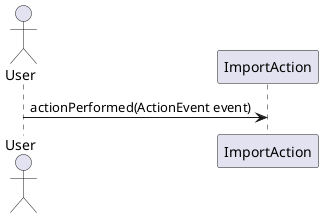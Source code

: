 @startuml ipc04.1_design_part5_import
actor User
  participant ImportAction as EA
  User -> EA : actionPerformed(ActionEvent event) 
@enduml
